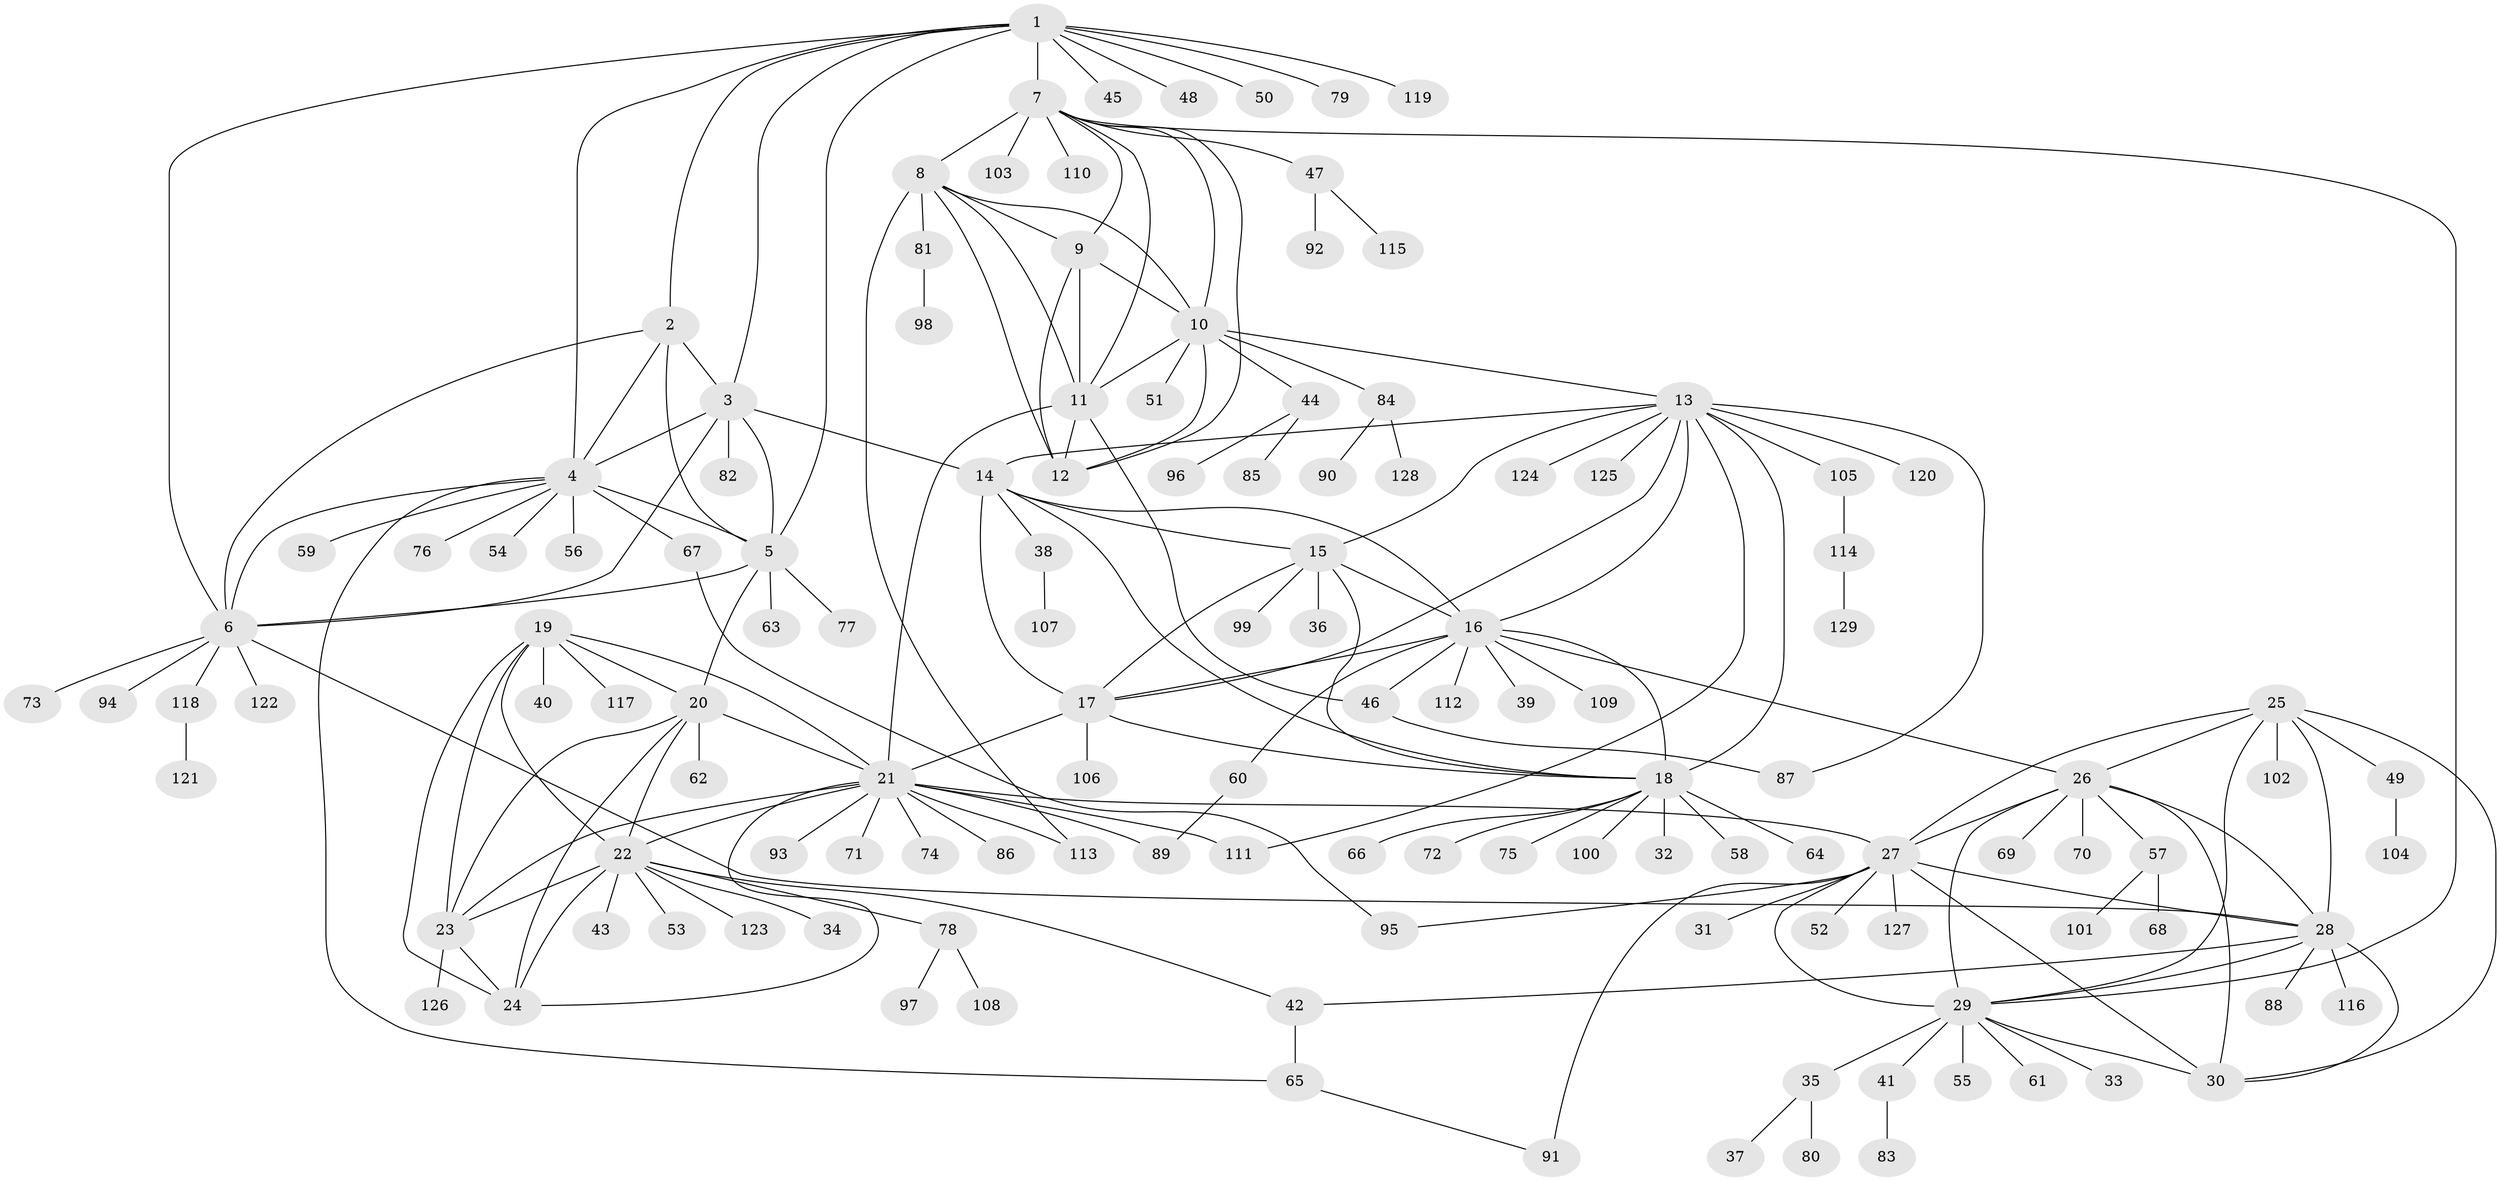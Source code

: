 // coarse degree distribution, {8: 0.02, 6: 0.03, 11: 0.03, 7: 0.07, 4: 0.02, 12: 0.01, 10: 0.03, 5: 0.02, 13: 0.01, 9: 0.01, 1: 0.6, 2: 0.13, 3: 0.02}
// Generated by graph-tools (version 1.1) at 2025/24/03/03/25 07:24:15]
// undirected, 129 vertices, 193 edges
graph export_dot {
graph [start="1"]
  node [color=gray90,style=filled];
  1;
  2;
  3;
  4;
  5;
  6;
  7;
  8;
  9;
  10;
  11;
  12;
  13;
  14;
  15;
  16;
  17;
  18;
  19;
  20;
  21;
  22;
  23;
  24;
  25;
  26;
  27;
  28;
  29;
  30;
  31;
  32;
  33;
  34;
  35;
  36;
  37;
  38;
  39;
  40;
  41;
  42;
  43;
  44;
  45;
  46;
  47;
  48;
  49;
  50;
  51;
  52;
  53;
  54;
  55;
  56;
  57;
  58;
  59;
  60;
  61;
  62;
  63;
  64;
  65;
  66;
  67;
  68;
  69;
  70;
  71;
  72;
  73;
  74;
  75;
  76;
  77;
  78;
  79;
  80;
  81;
  82;
  83;
  84;
  85;
  86;
  87;
  88;
  89;
  90;
  91;
  92;
  93;
  94;
  95;
  96;
  97;
  98;
  99;
  100;
  101;
  102;
  103;
  104;
  105;
  106;
  107;
  108;
  109;
  110;
  111;
  112;
  113;
  114;
  115;
  116;
  117;
  118;
  119;
  120;
  121;
  122;
  123;
  124;
  125;
  126;
  127;
  128;
  129;
  1 -- 2;
  1 -- 3;
  1 -- 4;
  1 -- 5;
  1 -- 6;
  1 -- 7;
  1 -- 45;
  1 -- 48;
  1 -- 50;
  1 -- 79;
  1 -- 119;
  2 -- 3;
  2 -- 4;
  2 -- 5;
  2 -- 6;
  3 -- 4;
  3 -- 5;
  3 -- 6;
  3 -- 14;
  3 -- 82;
  4 -- 5;
  4 -- 6;
  4 -- 54;
  4 -- 56;
  4 -- 59;
  4 -- 65;
  4 -- 67;
  4 -- 76;
  5 -- 6;
  5 -- 20;
  5 -- 63;
  5 -- 77;
  6 -- 28;
  6 -- 73;
  6 -- 94;
  6 -- 118;
  6 -- 122;
  7 -- 8;
  7 -- 9;
  7 -- 10;
  7 -- 11;
  7 -- 12;
  7 -- 29;
  7 -- 47;
  7 -- 103;
  7 -- 110;
  8 -- 9;
  8 -- 10;
  8 -- 11;
  8 -- 12;
  8 -- 81;
  8 -- 113;
  9 -- 10;
  9 -- 11;
  9 -- 12;
  10 -- 11;
  10 -- 12;
  10 -- 13;
  10 -- 44;
  10 -- 51;
  10 -- 84;
  11 -- 12;
  11 -- 21;
  11 -- 46;
  13 -- 14;
  13 -- 15;
  13 -- 16;
  13 -- 17;
  13 -- 18;
  13 -- 87;
  13 -- 105;
  13 -- 111;
  13 -- 120;
  13 -- 124;
  13 -- 125;
  14 -- 15;
  14 -- 16;
  14 -- 17;
  14 -- 18;
  14 -- 38;
  15 -- 16;
  15 -- 17;
  15 -- 18;
  15 -- 36;
  15 -- 99;
  16 -- 17;
  16 -- 18;
  16 -- 26;
  16 -- 39;
  16 -- 46;
  16 -- 60;
  16 -- 109;
  16 -- 112;
  17 -- 18;
  17 -- 21;
  17 -- 106;
  18 -- 32;
  18 -- 58;
  18 -- 64;
  18 -- 66;
  18 -- 72;
  18 -- 75;
  18 -- 100;
  19 -- 20;
  19 -- 21;
  19 -- 22;
  19 -- 23;
  19 -- 24;
  19 -- 40;
  19 -- 117;
  20 -- 21;
  20 -- 22;
  20 -- 23;
  20 -- 24;
  20 -- 62;
  21 -- 22;
  21 -- 23;
  21 -- 24;
  21 -- 27;
  21 -- 71;
  21 -- 74;
  21 -- 86;
  21 -- 89;
  21 -- 93;
  21 -- 111;
  21 -- 113;
  22 -- 23;
  22 -- 24;
  22 -- 34;
  22 -- 42;
  22 -- 43;
  22 -- 53;
  22 -- 78;
  22 -- 123;
  23 -- 24;
  23 -- 126;
  25 -- 26;
  25 -- 27;
  25 -- 28;
  25 -- 29;
  25 -- 30;
  25 -- 49;
  25 -- 102;
  26 -- 27;
  26 -- 28;
  26 -- 29;
  26 -- 30;
  26 -- 57;
  26 -- 69;
  26 -- 70;
  27 -- 28;
  27 -- 29;
  27 -- 30;
  27 -- 31;
  27 -- 52;
  27 -- 91;
  27 -- 95;
  27 -- 127;
  28 -- 29;
  28 -- 30;
  28 -- 42;
  28 -- 88;
  28 -- 116;
  29 -- 30;
  29 -- 33;
  29 -- 35;
  29 -- 41;
  29 -- 55;
  29 -- 61;
  35 -- 37;
  35 -- 80;
  38 -- 107;
  41 -- 83;
  42 -- 65;
  44 -- 85;
  44 -- 96;
  46 -- 87;
  47 -- 92;
  47 -- 115;
  49 -- 104;
  57 -- 68;
  57 -- 101;
  60 -- 89;
  65 -- 91;
  67 -- 95;
  78 -- 97;
  78 -- 108;
  81 -- 98;
  84 -- 90;
  84 -- 128;
  105 -- 114;
  114 -- 129;
  118 -- 121;
}
